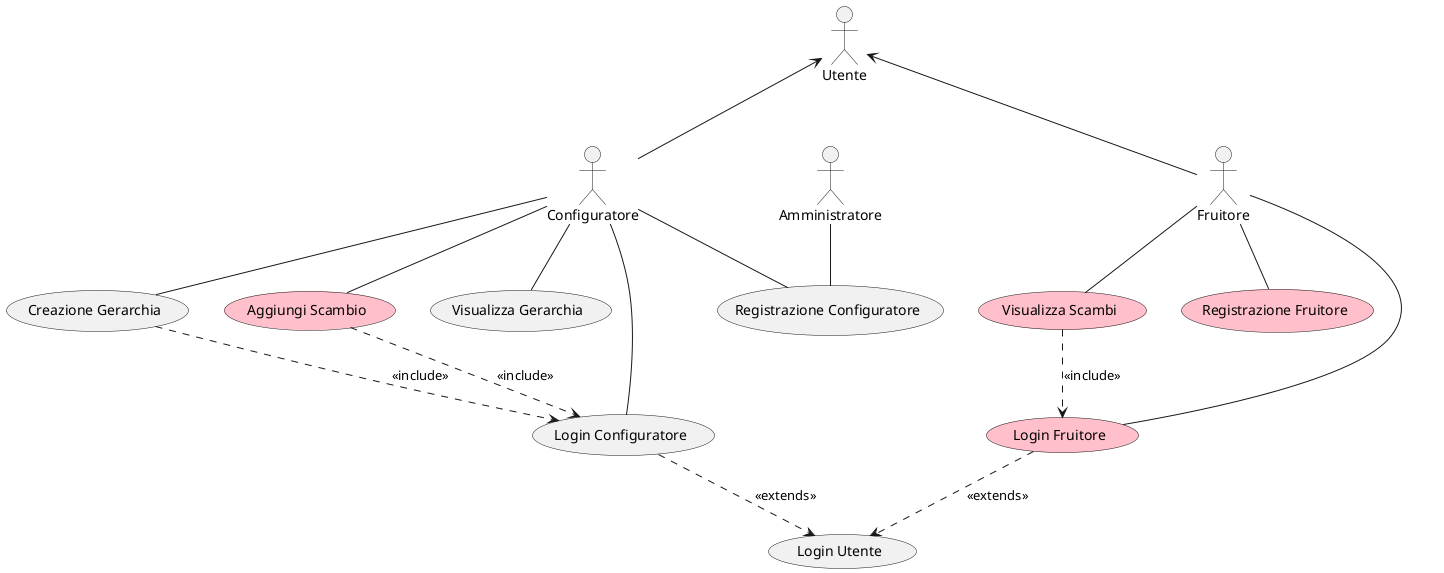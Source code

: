 @startuml use_case

:Configuratore: as conf
:Utente: as user
:Amministratore: as admin
conf -up-> user

conf -- (Login Configuratore)
conf -- (Visualizza Gerarchia)
conf -- (Creazione Gerarchia)
conf -- (Registrazione Configuratore)

admin -- (Registrazione Configuratore)

(Creazione Gerarchia) ..> (Login Configuratore): <<include>>
(Login Configuratore) ..> (Login Utente): <<extends>>

'Versione 2'

:Fruitore: as fruit
fruit -up-> user

(Aggiungi Scambio) #Pink
(Login Fruitore) #Pink
(Registrazione Fruitore) #Pink
(Visualizza Scambi) #Pink

conf --(Aggiungi Scambio)
fruit -- (Visualizza Scambi)
fruit -- (Registrazione Fruitore)
fruit -- (Login Fruitore)

(Login Fruitore) ..> (Login Utente): <<extends>>
(Visualizza Scambi) ..> (Login Fruitore): <<include>>
(Aggiungi Scambio) ..> (Login Configuratore): <<include>>



@enduml